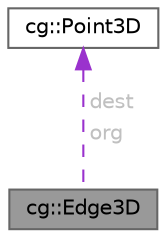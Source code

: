 digraph "cg::Edge3D"
{
 // LATEX_PDF_SIZE
  bgcolor="transparent";
  edge [fontname=Helvetica,fontsize=10,labelfontname=Helvetica,labelfontsize=10];
  node [fontname=Helvetica,fontsize=10,shape=box,height=0.2,width=0.4];
  Node1 [id="Node000001",label="cg::Edge3D",height=0.2,width=0.4,color="gray40", fillcolor="grey60", style="filled", fontcolor="black",tooltip=" "];
  Node2 -> Node1 [id="edge1_Node000001_Node000002",dir="back",color="darkorchid3",style="dashed",tooltip=" ",label=<<TABLE CELLBORDER="0" BORDER="0"><TR><TD VALIGN="top" ALIGN="LEFT" CELLPADDING="1" CELLSPACING="0">dest</TD></TR>
<TR><TD VALIGN="top" ALIGN="LEFT" CELLPADDING="1" CELLSPACING="0">org</TD></TR>
</TABLE>> ,fontcolor="grey" ];
  Node2 [id="Node000002",label="cg::Point3D",height=0.2,width=0.4,color="gray40", fillcolor="white", style="filled",URL="$classcg_1_1_point3_d.html",tooltip=" "];
}

